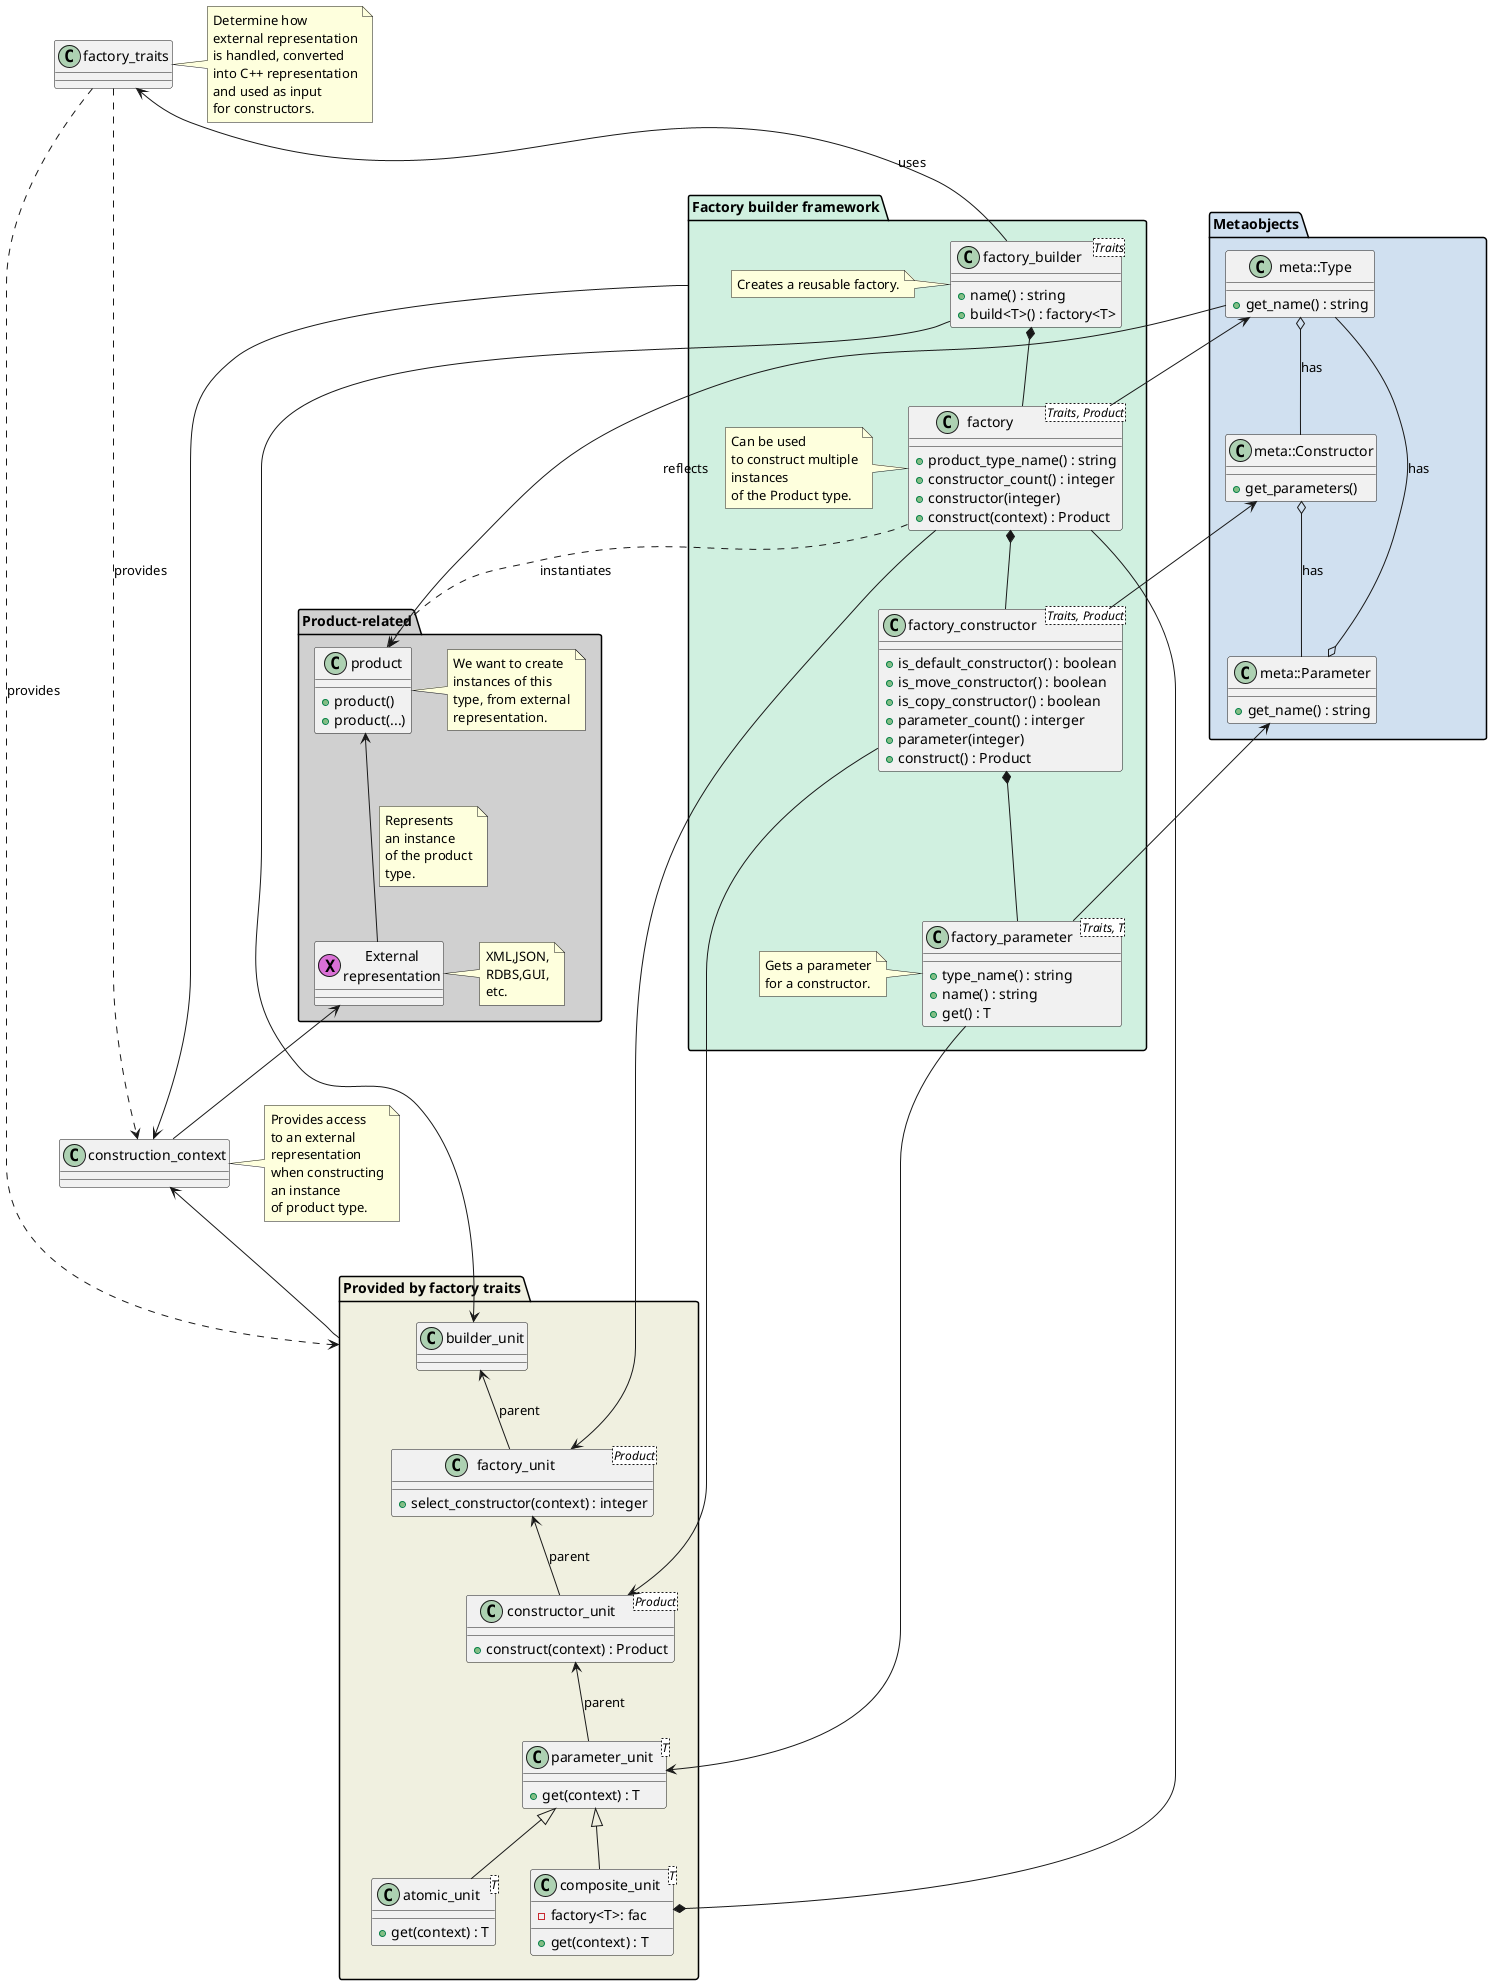@startuml

package "Metaobjects" as metaobjects #D0E0F0 {
	class meta::Type {
		+get_name() : string
	}

	class meta::Constructor {
		+get_parameters()
	}

	class meta::Parameter {
		+get_name() : string
	}
}

package "Product-related" #D0D0D0 {
	class product {
		+product()
		+product(...)
	}

	note right of product : We want to create\ninstances of this\ntype, from external\nrepresentation.

	class "External\nrepresentation" as external_representation << (X,orchid) >>{
	}

	note right of external_representation : XML,JSON,\nRDBS,GUI,\netc.
}

package "Factory builder framework" as framework #D0F0E0 {
	class factory_builder<Traits> {
		+name() : string
		+build<T>() : factory<T>
	}

	class factory<Traits, Product> {
		+product_type_name() : string
		+constructor_count() : integer
		+constructor(integer)
		+construct(context) : Product
	}

	class factory_constructor<Traits, Product> {
		+is_default_constructor() : boolean
		+is_move_constructor() : boolean
		+is_copy_constructor() : boolean
		+parameter_count() : interger
		+parameter(integer)
		+construct() : Product
	}

	class factory_parameter<Traits, T> {
		+type_name() : string
		+name() : string
		+get() : T
	}

	note left of factory_builder : Creates a reusable factory.

	note left of factory : Can be used\nto construct multiple\ninstances\nof the Product type.

	note left of factory_parameter : Gets a parameter\nfor a constructor.
}

class factory_traits {
}

note right of factory_traits : Determine how\nexternal representation\nis handled, converted\ninto C++ representation\nand used as input\nfor constructors.

package "Provided by factory traits" as units #F0F0E0 {
	class builder_unit {
	}

	class factory_unit<Product> {
		+select_constructor(context) : integer
	}

	class constructor_unit<Product> {
		+construct(context) : Product
	}

	class parameter_unit<T> {
		+get(context) : T
	}

	class atomic_unit<T> {
		+get(context) : T
	}

	class composite_unit<T> {
		-factory<T>: fac
		+get(context) : T
	}
}

class construction_context {
}
note right of construction_context : Provides access\nto an external\nrepresentation\nwhen constructing\nan instance\nof product type.

meta::Type o-- meta::Constructor : has
meta::Constructor o-- meta::Parameter : has
meta::Type --o meta::Parameter : has
meta::Type --> product : reflects

product <-- external_representation
note on link : Represents\nan instance\nof the product\ntype.

factory_builder *-- factory
factory_builder --> builder_unit
factory *-- factory_constructor
factory --> factory_unit
factory ..> product : instantiates
factory_constructor *-- factory_parameter
factory_constructor --> constructor_unit
factory_parameter --> parameter_unit

framework --> construction_context
construction_context <-- units

meta::Type <-- factory
meta::Constructor <-- factory_constructor 
meta::Parameter <-- factory_parameter 

factory_traits ..> units : provides
factory_traits ..> construction_context : provides

factory_traits <-- factory_builder : uses

builder_unit <-- factory_unit : parent
factory_unit <-- constructor_unit : parent

constructor_unit <-- parameter_unit : parent
factory --* composite_unit

parameter_unit <|-- atomic_unit
parameter_unit <|-- composite_unit

external_representation <-- construction_context

@enduml
